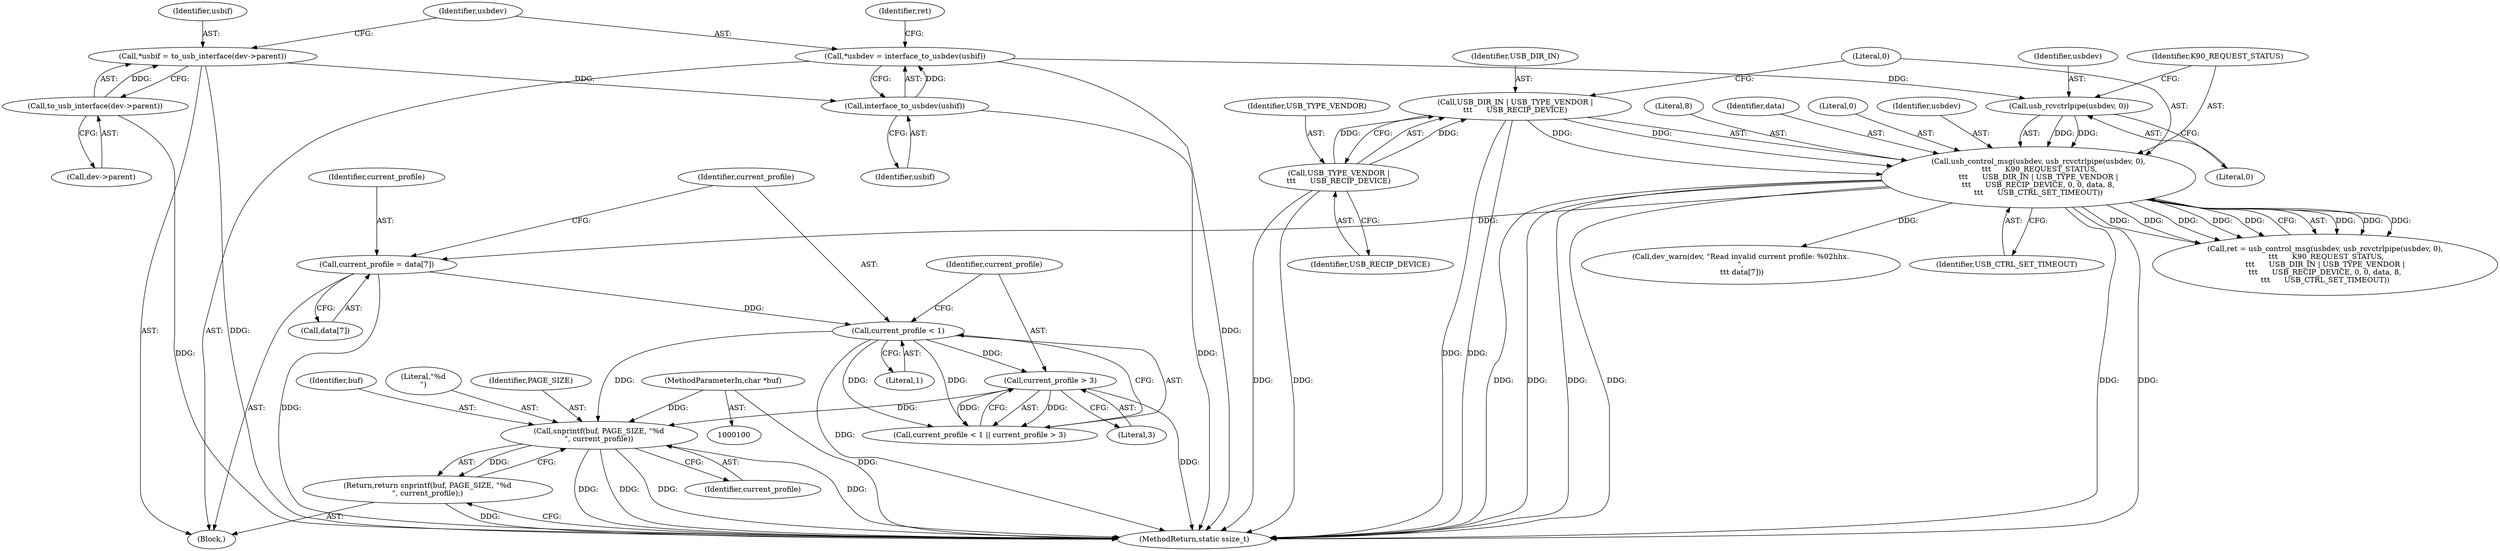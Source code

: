 digraph "0_linux_6d104af38b570d37aa32a5803b04c354f8ed513d_0@pointer" {
"1000174" [label="(Call,snprintf(buf, PAGE_SIZE, \"%d\n\", current_profile))"];
"1000103" [label="(MethodParameterIn,char *buf)"];
"1000157" [label="(Call,current_profile < 1)"];
"1000150" [label="(Call,current_profile = data[7])"];
"1000122" [label="(Call,usb_control_msg(usbdev, usb_rcvctrlpipe(usbdev, 0),\n \t\t\t      K90_REQUEST_STATUS,\n\t\t\t      USB_DIR_IN | USB_TYPE_VENDOR |\n\t\t\t      USB_RECIP_DEVICE, 0, 0, data, 8,\n\t\t\t      USB_CTRL_SET_TIMEOUT))"];
"1000124" [label="(Call,usb_rcvctrlpipe(usbdev, 0))"];
"1000114" [label="(Call,*usbdev = interface_to_usbdev(usbif))"];
"1000116" [label="(Call,interface_to_usbdev(usbif))"];
"1000107" [label="(Call,*usbif = to_usb_interface(dev->parent))"];
"1000109" [label="(Call,to_usb_interface(dev->parent))"];
"1000128" [label="(Call,USB_DIR_IN | USB_TYPE_VENDOR |\n\t\t\t      USB_RECIP_DEVICE)"];
"1000130" [label="(Call,USB_TYPE_VENDOR |\n\t\t\t      USB_RECIP_DEVICE)"];
"1000160" [label="(Call,current_profile > 3)"];
"1000173" [label="(Return,return snprintf(buf, PAGE_SIZE, \"%d\n\", current_profile);)"];
"1000121" [label="(Identifier,ret)"];
"1000175" [label="(Identifier,buf)"];
"1000126" [label="(Literal,0)"];
"1000128" [label="(Call,USB_DIR_IN | USB_TYPE_VENDOR |\n\t\t\t      USB_RECIP_DEVICE)"];
"1000122" [label="(Call,usb_control_msg(usbdev, usb_rcvctrlpipe(usbdev, 0),\n \t\t\t      K90_REQUEST_STATUS,\n\t\t\t      USB_DIR_IN | USB_TYPE_VENDOR |\n\t\t\t      USB_RECIP_DEVICE, 0, 0, data, 8,\n\t\t\t      USB_CTRL_SET_TIMEOUT))"];
"1000151" [label="(Identifier,current_profile)"];
"1000177" [label="(Literal,\"%d\n\")"];
"1000137" [label="(Identifier,USB_CTRL_SET_TIMEOUT)"];
"1000130" [label="(Call,USB_TYPE_VENDOR |\n\t\t\t      USB_RECIP_DEVICE)"];
"1000157" [label="(Call,current_profile < 1)"];
"1000104" [label="(Block,)"];
"1000117" [label="(Identifier,usbif)"];
"1000109" [label="(Call,to_usb_interface(dev->parent))"];
"1000110" [label="(Call,dev->parent)"];
"1000120" [label="(Call,ret = usb_control_msg(usbdev, usb_rcvctrlpipe(usbdev, 0),\n \t\t\t      K90_REQUEST_STATUS,\n\t\t\t      USB_DIR_IN | USB_TYPE_VENDOR |\n\t\t\t      USB_RECIP_DEVICE, 0, 0, data, 8,\n\t\t\t      USB_CTRL_SET_TIMEOUT))"];
"1000161" [label="(Identifier,current_profile)"];
"1000156" [label="(Call,current_profile < 1 || current_profile > 3)"];
"1000164" [label="(Call,dev_warn(dev, \"Read invalid current profile: %02hhx.\n\",\n \t\t\t data[7]))"];
"1000136" [label="(Literal,8)"];
"1000160" [label="(Call,current_profile > 3)"];
"1000135" [label="(Identifier,data)"];
"1000108" [label="(Identifier,usbif)"];
"1000124" [label="(Call,usb_rcvctrlpipe(usbdev, 0))"];
"1000129" [label="(Identifier,USB_DIR_IN)"];
"1000178" [label="(Identifier,current_profile)"];
"1000133" [label="(Literal,0)"];
"1000131" [label="(Identifier,USB_TYPE_VENDOR)"];
"1000107" [label="(Call,*usbif = to_usb_interface(dev->parent))"];
"1000159" [label="(Literal,1)"];
"1000125" [label="(Identifier,usbdev)"];
"1000127" [label="(Identifier,K90_REQUEST_STATUS)"];
"1000162" [label="(Literal,3)"];
"1000103" [label="(MethodParameterIn,char *buf)"];
"1000116" [label="(Call,interface_to_usbdev(usbif))"];
"1000115" [label="(Identifier,usbdev)"];
"1000179" [label="(MethodReturn,static ssize_t)"];
"1000176" [label="(Identifier,PAGE_SIZE)"];
"1000134" [label="(Literal,0)"];
"1000174" [label="(Call,snprintf(buf, PAGE_SIZE, \"%d\n\", current_profile))"];
"1000152" [label="(Call,data[7])"];
"1000114" [label="(Call,*usbdev = interface_to_usbdev(usbif))"];
"1000132" [label="(Identifier,USB_RECIP_DEVICE)"];
"1000173" [label="(Return,return snprintf(buf, PAGE_SIZE, \"%d\n\", current_profile);)"];
"1000150" [label="(Call,current_profile = data[7])"];
"1000158" [label="(Identifier,current_profile)"];
"1000123" [label="(Identifier,usbdev)"];
"1000174" -> "1000173"  [label="AST: "];
"1000174" -> "1000178"  [label="CFG: "];
"1000175" -> "1000174"  [label="AST: "];
"1000176" -> "1000174"  [label="AST: "];
"1000177" -> "1000174"  [label="AST: "];
"1000178" -> "1000174"  [label="AST: "];
"1000173" -> "1000174"  [label="CFG: "];
"1000174" -> "1000179"  [label="DDG: "];
"1000174" -> "1000179"  [label="DDG: "];
"1000174" -> "1000179"  [label="DDG: "];
"1000174" -> "1000179"  [label="DDG: "];
"1000174" -> "1000173"  [label="DDG: "];
"1000103" -> "1000174"  [label="DDG: "];
"1000157" -> "1000174"  [label="DDG: "];
"1000160" -> "1000174"  [label="DDG: "];
"1000103" -> "1000100"  [label="AST: "];
"1000103" -> "1000179"  [label="DDG: "];
"1000157" -> "1000156"  [label="AST: "];
"1000157" -> "1000159"  [label="CFG: "];
"1000158" -> "1000157"  [label="AST: "];
"1000159" -> "1000157"  [label="AST: "];
"1000161" -> "1000157"  [label="CFG: "];
"1000156" -> "1000157"  [label="CFG: "];
"1000157" -> "1000179"  [label="DDG: "];
"1000157" -> "1000156"  [label="DDG: "];
"1000157" -> "1000156"  [label="DDG: "];
"1000150" -> "1000157"  [label="DDG: "];
"1000157" -> "1000160"  [label="DDG: "];
"1000150" -> "1000104"  [label="AST: "];
"1000150" -> "1000152"  [label="CFG: "];
"1000151" -> "1000150"  [label="AST: "];
"1000152" -> "1000150"  [label="AST: "];
"1000158" -> "1000150"  [label="CFG: "];
"1000150" -> "1000179"  [label="DDG: "];
"1000122" -> "1000150"  [label="DDG: "];
"1000122" -> "1000120"  [label="AST: "];
"1000122" -> "1000137"  [label="CFG: "];
"1000123" -> "1000122"  [label="AST: "];
"1000124" -> "1000122"  [label="AST: "];
"1000127" -> "1000122"  [label="AST: "];
"1000128" -> "1000122"  [label="AST: "];
"1000133" -> "1000122"  [label="AST: "];
"1000134" -> "1000122"  [label="AST: "];
"1000135" -> "1000122"  [label="AST: "];
"1000136" -> "1000122"  [label="AST: "];
"1000137" -> "1000122"  [label="AST: "];
"1000120" -> "1000122"  [label="CFG: "];
"1000122" -> "1000179"  [label="DDG: "];
"1000122" -> "1000179"  [label="DDG: "];
"1000122" -> "1000179"  [label="DDG: "];
"1000122" -> "1000179"  [label="DDG: "];
"1000122" -> "1000179"  [label="DDG: "];
"1000122" -> "1000179"  [label="DDG: "];
"1000122" -> "1000120"  [label="DDG: "];
"1000122" -> "1000120"  [label="DDG: "];
"1000122" -> "1000120"  [label="DDG: "];
"1000122" -> "1000120"  [label="DDG: "];
"1000122" -> "1000120"  [label="DDG: "];
"1000122" -> "1000120"  [label="DDG: "];
"1000122" -> "1000120"  [label="DDG: "];
"1000122" -> "1000120"  [label="DDG: "];
"1000124" -> "1000122"  [label="DDG: "];
"1000124" -> "1000122"  [label="DDG: "];
"1000128" -> "1000122"  [label="DDG: "];
"1000128" -> "1000122"  [label="DDG: "];
"1000122" -> "1000164"  [label="DDG: "];
"1000124" -> "1000126"  [label="CFG: "];
"1000125" -> "1000124"  [label="AST: "];
"1000126" -> "1000124"  [label="AST: "];
"1000127" -> "1000124"  [label="CFG: "];
"1000114" -> "1000124"  [label="DDG: "];
"1000114" -> "1000104"  [label="AST: "];
"1000114" -> "1000116"  [label="CFG: "];
"1000115" -> "1000114"  [label="AST: "];
"1000116" -> "1000114"  [label="AST: "];
"1000121" -> "1000114"  [label="CFG: "];
"1000114" -> "1000179"  [label="DDG: "];
"1000116" -> "1000114"  [label="DDG: "];
"1000116" -> "1000117"  [label="CFG: "];
"1000117" -> "1000116"  [label="AST: "];
"1000116" -> "1000179"  [label="DDG: "];
"1000107" -> "1000116"  [label="DDG: "];
"1000107" -> "1000104"  [label="AST: "];
"1000107" -> "1000109"  [label="CFG: "];
"1000108" -> "1000107"  [label="AST: "];
"1000109" -> "1000107"  [label="AST: "];
"1000115" -> "1000107"  [label="CFG: "];
"1000107" -> "1000179"  [label="DDG: "];
"1000109" -> "1000107"  [label="DDG: "];
"1000109" -> "1000110"  [label="CFG: "];
"1000110" -> "1000109"  [label="AST: "];
"1000109" -> "1000179"  [label="DDG: "];
"1000128" -> "1000130"  [label="CFG: "];
"1000129" -> "1000128"  [label="AST: "];
"1000130" -> "1000128"  [label="AST: "];
"1000133" -> "1000128"  [label="CFG: "];
"1000128" -> "1000179"  [label="DDG: "];
"1000128" -> "1000179"  [label="DDG: "];
"1000130" -> "1000128"  [label="DDG: "];
"1000130" -> "1000128"  [label="DDG: "];
"1000130" -> "1000132"  [label="CFG: "];
"1000131" -> "1000130"  [label="AST: "];
"1000132" -> "1000130"  [label="AST: "];
"1000130" -> "1000179"  [label="DDG: "];
"1000130" -> "1000179"  [label="DDG: "];
"1000160" -> "1000156"  [label="AST: "];
"1000160" -> "1000162"  [label="CFG: "];
"1000161" -> "1000160"  [label="AST: "];
"1000162" -> "1000160"  [label="AST: "];
"1000156" -> "1000160"  [label="CFG: "];
"1000160" -> "1000179"  [label="DDG: "];
"1000160" -> "1000156"  [label="DDG: "];
"1000160" -> "1000156"  [label="DDG: "];
"1000173" -> "1000104"  [label="AST: "];
"1000179" -> "1000173"  [label="CFG: "];
"1000173" -> "1000179"  [label="DDG: "];
}
